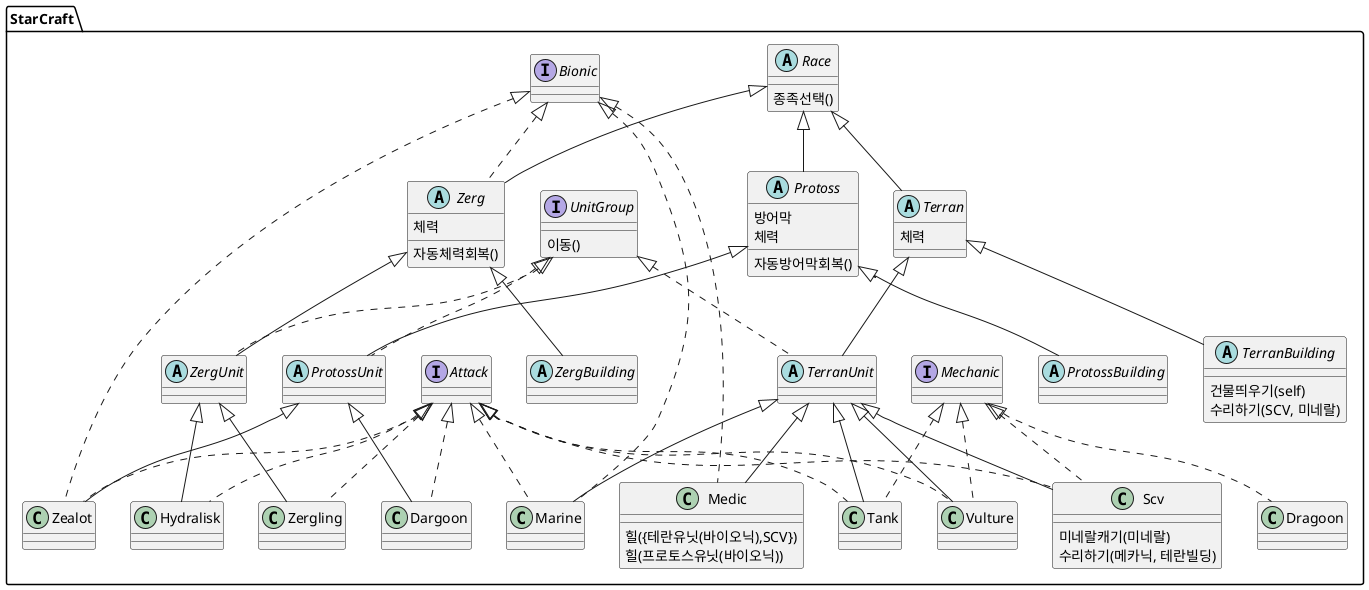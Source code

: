 @startuml


package "StarCraft" {

abstract class Race {
종족선택()
}
'종족

'선택된종족
abstract class Terran extends Race {
체력
}
abstract class Zerg extends Race {
체력
자동체력회복()
}
abstract class Protoss extends Race {
방어막
체력
자동방어막회복()
}

'테란유닛
abstract class TerranUnit extends Terran{}
'테란빌딩
abstract class TerranBuilding extends Terran{
건물띄우기(self)
수리하기(SCV, 미네랄)
}

'저그유닛
abstract class ZergUnit extends Zerg {
}
'저그빌딩
abstract class ZergBuilding extends Zerg{
}

'프로토스유닛
abstract class ProtossUnit extends Protoss {
}
'프로토스빌딩
abstract class ProtossBuilding extends Protoss{
}


'인터페이스
interface Bionic {}
interface Mechanic {}
interface Attack {}
'interface Alien {}

' 유닛생성
' 1. 테란
class Marine extends TerranUnit{}
class Medic extends TerranUnit{
힐({테란유닛(바이오닉),SCV})
힐(프로토스유닛(바이오닉))
}
class Tank extends TerranUnit{
}
class Vulture extends TerranUnit{
}
class Scv extends TerranUnit{
미네랄캐기(미네랄)
수리하기(메카닉, 테란빌딩)
}

'2. 저그
class Zergling extends ZergUnit {}

'a. 바이오닉 연결
class Marine implements Bionic{}
class Medic implements Bionic{}
class Zealot implements Bionic{}
abstract Zerg implements Bionic{}
class Hydralisk extends ZergUnit {}

'3. 프로토스
class Zealot extends ProtossUnit {}
class Dargoon extends ProtossUnit {}

'b. 메카닉 연결
class Vulture implements Mechanic{}
class Scv implements Mechanic{}
class Tank implements Mechanic{}
class Dragoon implements Mechanic{}

'<i. 공격>
class Scv implements Attack{}
class Marine implements Attack{}
class Tank implements Attack{}
class Vulture implements Attack{}

class Zealot implements Attack{}
class Dargoon implements Attack{}

class Zergling implements Attack{}
class Hydralisk implements Attack{}



' class Attack implements UnitGroup{}
' class Mechanic implements UnitGroup{}
' class Bionic implements UnitGroup{}

abstract class TerranUnit implements UnitGroup{
}
abstract class ZergUnit implements UnitGroup{
}
abstract class ProtossUnit implements UnitGroup{
}


interface UnitGroup {
이동()
}
}
@enduml

